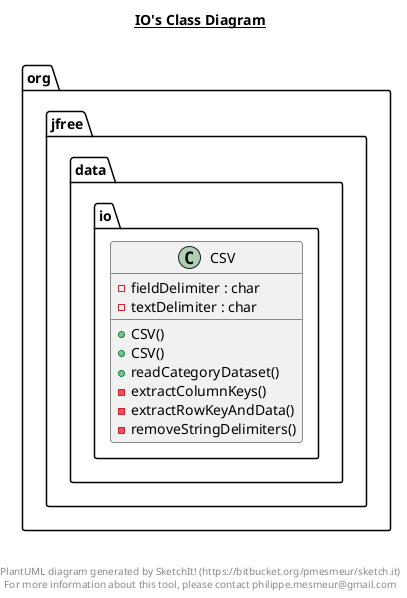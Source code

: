 @startuml

title __IO's Class Diagram__\n

  namespace org.jfree.data {
    namespace io {
      class org.jfree.data.io.CSV {
          - fieldDelimiter : char
          - textDelimiter : char
          + CSV()
          + CSV()
          + readCategoryDataset()
          - extractColumnKeys()
          - extractRowKeyAndData()
          - removeStringDelimiters()
      }
    }
  }
  



right footer


PlantUML diagram generated by SketchIt! (https://bitbucket.org/pmesmeur/sketch.it)
For more information about this tool, please contact philippe.mesmeur@gmail.com
endfooter

@enduml
